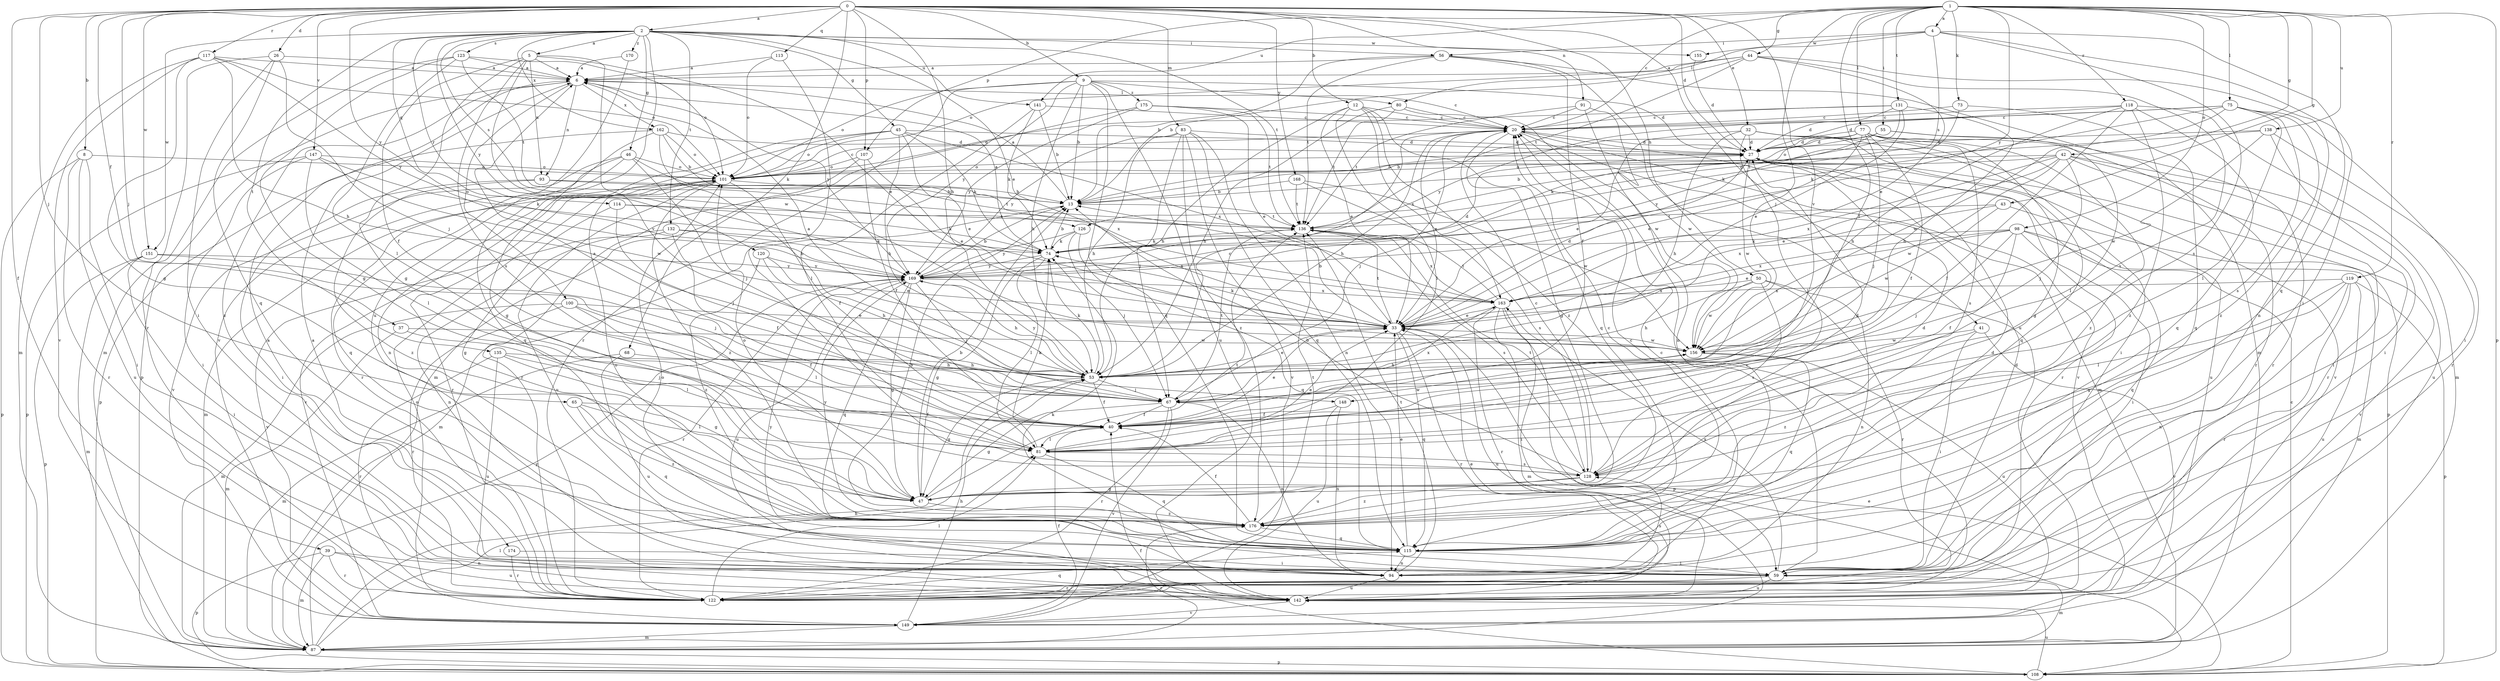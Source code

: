 strict digraph  {
0;
1;
2;
4;
5;
6;
8;
9;
12;
13;
20;
26;
27;
32;
33;
37;
39;
40;
41;
42;
43;
44;
45;
46;
47;
50;
53;
55;
56;
59;
65;
67;
68;
73;
74;
75;
77;
80;
81;
83;
87;
91;
93;
94;
98;
100;
101;
107;
108;
113;
114;
115;
117;
118;
119;
120;
122;
123;
126;
128;
131;
132;
135;
136;
138;
141;
142;
147;
148;
149;
151;
155;
156;
162;
163;
168;
169;
170;
174;
175;
176;
0 -> 2  [label=a];
0 -> 8  [label=b];
0 -> 9  [label=b];
0 -> 12  [label=b];
0 -> 26  [label=d];
0 -> 27  [label=d];
0 -> 32  [label=e];
0 -> 37  [label=f];
0 -> 39  [label=f];
0 -> 41  [label=g];
0 -> 50  [label=h];
0 -> 53  [label=h];
0 -> 65  [label=j];
0 -> 67  [label=j];
0 -> 68  [label=k];
0 -> 83  [label=m];
0 -> 91  [label=n];
0 -> 107  [label=p];
0 -> 113  [label=q];
0 -> 117  [label=r];
0 -> 147  [label=v];
0 -> 148  [label=v];
0 -> 151  [label=w];
0 -> 168  [label=y];
0 -> 169  [label=y];
1 -> 4  [label=a];
1 -> 20  [label=c];
1 -> 40  [label=f];
1 -> 42  [label=g];
1 -> 43  [label=g];
1 -> 44  [label=g];
1 -> 55  [label=i];
1 -> 67  [label=j];
1 -> 73  [label=k];
1 -> 75  [label=l];
1 -> 77  [label=l];
1 -> 98  [label=o];
1 -> 107  [label=p];
1 -> 108  [label=p];
1 -> 118  [label=r];
1 -> 119  [label=r];
1 -> 131  [label=t];
1 -> 138  [label=u];
1 -> 141  [label=u];
1 -> 169  [label=y];
2 -> 5  [label=a];
2 -> 33  [label=e];
2 -> 45  [label=g];
2 -> 46  [label=g];
2 -> 56  [label=i];
2 -> 114  [label=q];
2 -> 120  [label=r];
2 -> 123  [label=s];
2 -> 126  [label=s];
2 -> 132  [label=t];
2 -> 135  [label=t];
2 -> 136  [label=t];
2 -> 141  [label=u];
2 -> 142  [label=u];
2 -> 151  [label=w];
2 -> 155  [label=w];
2 -> 162  [label=x];
2 -> 169  [label=y];
2 -> 170  [label=z];
4 -> 56  [label=i];
4 -> 59  [label=i];
4 -> 80  [label=l];
4 -> 115  [label=q];
4 -> 126  [label=s];
4 -> 128  [label=s];
4 -> 155  [label=w];
5 -> 6  [label=a];
5 -> 33  [label=e];
5 -> 40  [label=f];
5 -> 47  [label=g];
5 -> 93  [label=n];
5 -> 128  [label=s];
5 -> 148  [label=v];
5 -> 156  [label=w];
6 -> 80  [label=l];
6 -> 93  [label=n];
6 -> 100  [label=o];
6 -> 108  [label=p];
6 -> 162  [label=x];
6 -> 169  [label=y];
6 -> 174  [label=z];
8 -> 59  [label=i];
8 -> 101  [label=o];
8 -> 108  [label=p];
8 -> 122  [label=r];
8 -> 142  [label=u];
9 -> 13  [label=b];
9 -> 20  [label=c];
9 -> 27  [label=d];
9 -> 53  [label=h];
9 -> 101  [label=o];
9 -> 115  [label=q];
9 -> 122  [label=r];
9 -> 142  [label=u];
9 -> 169  [label=y];
9 -> 175  [label=z];
12 -> 20  [label=c];
12 -> 33  [label=e];
12 -> 53  [label=h];
12 -> 81  [label=l];
12 -> 115  [label=q];
12 -> 163  [label=x];
12 -> 176  [label=z];
13 -> 6  [label=a];
13 -> 87  [label=m];
13 -> 136  [label=t];
20 -> 27  [label=d];
20 -> 33  [label=e];
20 -> 47  [label=g];
20 -> 53  [label=h];
20 -> 67  [label=j];
20 -> 87  [label=m];
20 -> 149  [label=v];
26 -> 6  [label=a];
26 -> 59  [label=i];
26 -> 67  [label=j];
26 -> 115  [label=q];
26 -> 122  [label=r];
27 -> 101  [label=o];
27 -> 108  [label=p];
27 -> 122  [label=r];
27 -> 142  [label=u];
27 -> 156  [label=w];
32 -> 27  [label=d];
32 -> 33  [label=e];
32 -> 53  [label=h];
32 -> 59  [label=i];
32 -> 81  [label=l];
32 -> 115  [label=q];
32 -> 149  [label=v];
33 -> 13  [label=b];
33 -> 27  [label=d];
33 -> 74  [label=k];
33 -> 115  [label=q];
33 -> 122  [label=r];
33 -> 136  [label=t];
33 -> 142  [label=u];
33 -> 156  [label=w];
37 -> 81  [label=l];
37 -> 87  [label=m];
37 -> 156  [label=w];
39 -> 87  [label=m];
39 -> 94  [label=n];
39 -> 108  [label=p];
39 -> 122  [label=r];
39 -> 142  [label=u];
40 -> 6  [label=a];
40 -> 33  [label=e];
40 -> 81  [label=l];
40 -> 156  [label=w];
41 -> 59  [label=i];
41 -> 149  [label=v];
41 -> 156  [label=w];
41 -> 176  [label=z];
42 -> 13  [label=b];
42 -> 33  [label=e];
42 -> 59  [label=i];
42 -> 67  [label=j];
42 -> 101  [label=o];
42 -> 122  [label=r];
42 -> 142  [label=u];
42 -> 156  [label=w];
42 -> 163  [label=x];
43 -> 136  [label=t];
43 -> 149  [label=v];
43 -> 156  [label=w];
43 -> 163  [label=x];
44 -> 6  [label=a];
44 -> 13  [label=b];
44 -> 33  [label=e];
44 -> 94  [label=n];
44 -> 101  [label=o];
44 -> 128  [label=s];
44 -> 136  [label=t];
45 -> 27  [label=d];
45 -> 33  [label=e];
45 -> 53  [label=h];
45 -> 74  [label=k];
45 -> 94  [label=n];
45 -> 101  [label=o];
45 -> 115  [label=q];
45 -> 163  [label=x];
46 -> 67  [label=j];
46 -> 101  [label=o];
46 -> 115  [label=q];
46 -> 122  [label=r];
46 -> 149  [label=v];
46 -> 163  [label=x];
47 -> 13  [label=b];
47 -> 27  [label=d];
47 -> 101  [label=o];
47 -> 136  [label=t];
47 -> 176  [label=z];
50 -> 53  [label=h];
50 -> 94  [label=n];
50 -> 122  [label=r];
50 -> 128  [label=s];
50 -> 156  [label=w];
50 -> 163  [label=x];
53 -> 6  [label=a];
53 -> 20  [label=c];
53 -> 33  [label=e];
53 -> 40  [label=f];
53 -> 47  [label=g];
53 -> 67  [label=j];
53 -> 74  [label=k];
53 -> 169  [label=y];
55 -> 27  [label=d];
55 -> 81  [label=l];
55 -> 101  [label=o];
55 -> 122  [label=r];
55 -> 169  [label=y];
56 -> 6  [label=a];
56 -> 13  [label=b];
56 -> 40  [label=f];
56 -> 87  [label=m];
56 -> 136  [label=t];
56 -> 142  [label=u];
59 -> 20  [label=c];
59 -> 27  [label=d];
59 -> 74  [label=k];
59 -> 87  [label=m];
59 -> 122  [label=r];
59 -> 142  [label=u];
59 -> 163  [label=x];
59 -> 169  [label=y];
65 -> 40  [label=f];
65 -> 81  [label=l];
65 -> 115  [label=q];
65 -> 176  [label=z];
67 -> 40  [label=f];
67 -> 47  [label=g];
67 -> 94  [label=n];
67 -> 122  [label=r];
67 -> 136  [label=t];
67 -> 149  [label=v];
67 -> 163  [label=x];
68 -> 53  [label=h];
68 -> 87  [label=m];
68 -> 142  [label=u];
73 -> 20  [label=c];
73 -> 74  [label=k];
73 -> 115  [label=q];
74 -> 6  [label=a];
74 -> 13  [label=b];
74 -> 47  [label=g];
74 -> 81  [label=l];
74 -> 169  [label=y];
75 -> 20  [label=c];
75 -> 27  [label=d];
75 -> 59  [label=i];
75 -> 74  [label=k];
75 -> 81  [label=l];
75 -> 128  [label=s];
75 -> 156  [label=w];
75 -> 176  [label=z];
77 -> 13  [label=b];
77 -> 27  [label=d];
77 -> 33  [label=e];
77 -> 40  [label=f];
77 -> 47  [label=g];
77 -> 67  [label=j];
77 -> 74  [label=k];
77 -> 122  [label=r];
77 -> 128  [label=s];
77 -> 176  [label=z];
80 -> 20  [label=c];
80 -> 53  [label=h];
80 -> 136  [label=t];
80 -> 156  [label=w];
81 -> 33  [label=e];
81 -> 74  [label=k];
81 -> 115  [label=q];
81 -> 128  [label=s];
83 -> 27  [label=d];
83 -> 53  [label=h];
83 -> 67  [label=j];
83 -> 94  [label=n];
83 -> 115  [label=q];
83 -> 149  [label=v];
83 -> 169  [label=y];
83 -> 176  [label=z];
87 -> 53  [label=h];
87 -> 81  [label=l];
87 -> 108  [label=p];
87 -> 169  [label=y];
87 -> 176  [label=z];
91 -> 20  [label=c];
91 -> 94  [label=n];
91 -> 136  [label=t];
91 -> 156  [label=w];
93 -> 13  [label=b];
93 -> 59  [label=i];
93 -> 136  [label=t];
93 -> 176  [label=z];
94 -> 101  [label=o];
94 -> 128  [label=s];
94 -> 136  [label=t];
94 -> 142  [label=u];
98 -> 33  [label=e];
98 -> 40  [label=f];
98 -> 59  [label=i];
98 -> 67  [label=j];
98 -> 74  [label=k];
98 -> 87  [label=m];
98 -> 115  [label=q];
98 -> 163  [label=x];
100 -> 33  [label=e];
100 -> 40  [label=f];
100 -> 81  [label=l];
100 -> 87  [label=m];
100 -> 122  [label=r];
101 -> 13  [label=b];
101 -> 20  [label=c];
101 -> 40  [label=f];
101 -> 87  [label=m];
101 -> 122  [label=r];
101 -> 142  [label=u];
101 -> 149  [label=v];
101 -> 176  [label=z];
107 -> 33  [label=e];
107 -> 40  [label=f];
107 -> 101  [label=o];
107 -> 122  [label=r];
108 -> 20  [label=c];
108 -> 33  [label=e];
108 -> 40  [label=f];
108 -> 142  [label=u];
113 -> 6  [label=a];
113 -> 101  [label=o];
113 -> 128  [label=s];
114 -> 47  [label=g];
114 -> 67  [label=j];
114 -> 74  [label=k];
114 -> 136  [label=t];
115 -> 20  [label=c];
115 -> 27  [label=d];
115 -> 33  [label=e];
115 -> 59  [label=i];
115 -> 94  [label=n];
115 -> 101  [label=o];
117 -> 6  [label=a];
117 -> 47  [label=g];
117 -> 53  [label=h];
117 -> 87  [label=m];
117 -> 101  [label=o];
117 -> 149  [label=v];
117 -> 169  [label=y];
118 -> 20  [label=c];
118 -> 53  [label=h];
118 -> 81  [label=l];
118 -> 87  [label=m];
118 -> 115  [label=q];
118 -> 169  [label=y];
118 -> 176  [label=z];
119 -> 47  [label=g];
119 -> 81  [label=l];
119 -> 94  [label=n];
119 -> 108  [label=p];
119 -> 122  [label=r];
119 -> 142  [label=u];
119 -> 163  [label=x];
120 -> 33  [label=e];
120 -> 53  [label=h];
120 -> 169  [label=y];
120 -> 176  [label=z];
122 -> 6  [label=a];
122 -> 81  [label=l];
122 -> 115  [label=q];
123 -> 6  [label=a];
123 -> 47  [label=g];
123 -> 81  [label=l];
123 -> 87  [label=m];
123 -> 101  [label=o];
123 -> 136  [label=t];
126 -> 67  [label=j];
126 -> 74  [label=k];
126 -> 115  [label=q];
126 -> 169  [label=y];
128 -> 13  [label=b];
128 -> 20  [label=c];
128 -> 27  [label=d];
128 -> 47  [label=g];
128 -> 136  [label=t];
128 -> 176  [label=z];
131 -> 20  [label=c];
131 -> 27  [label=d];
131 -> 33  [label=e];
131 -> 53  [label=h];
131 -> 101  [label=o];
131 -> 136  [label=t];
132 -> 40  [label=f];
132 -> 74  [label=k];
132 -> 94  [label=n];
132 -> 149  [label=v];
132 -> 163  [label=x];
135 -> 47  [label=g];
135 -> 53  [label=h];
135 -> 67  [label=j];
135 -> 122  [label=r];
135 -> 142  [label=u];
136 -> 74  [label=k];
136 -> 128  [label=s];
136 -> 163  [label=x];
138 -> 13  [label=b];
138 -> 27  [label=d];
138 -> 59  [label=i];
138 -> 122  [label=r];
138 -> 156  [label=w];
141 -> 13  [label=b];
141 -> 20  [label=c];
141 -> 74  [label=k];
141 -> 81  [label=l];
142 -> 6  [label=a];
142 -> 20  [label=c];
142 -> 33  [label=e];
142 -> 149  [label=v];
147 -> 59  [label=i];
147 -> 74  [label=k];
147 -> 81  [label=l];
147 -> 101  [label=o];
147 -> 108  [label=p];
147 -> 156  [label=w];
148 -> 40  [label=f];
148 -> 94  [label=n];
148 -> 142  [label=u];
149 -> 40  [label=f];
149 -> 53  [label=h];
149 -> 87  [label=m];
149 -> 101  [label=o];
151 -> 59  [label=i];
151 -> 67  [label=j];
151 -> 87  [label=m];
151 -> 108  [label=p];
151 -> 169  [label=y];
155 -> 27  [label=d];
156 -> 53  [label=h];
156 -> 115  [label=q];
156 -> 142  [label=u];
162 -> 13  [label=b];
162 -> 27  [label=d];
162 -> 47  [label=g];
162 -> 53  [label=h];
162 -> 101  [label=o];
162 -> 108  [label=p];
163 -> 33  [label=e];
163 -> 59  [label=i];
163 -> 87  [label=m];
163 -> 108  [label=p];
163 -> 122  [label=r];
163 -> 136  [label=t];
168 -> 13  [label=b];
168 -> 128  [label=s];
168 -> 136  [label=t];
168 -> 156  [label=w];
169 -> 13  [label=b];
169 -> 27  [label=d];
169 -> 47  [label=g];
169 -> 53  [label=h];
169 -> 67  [label=j];
169 -> 115  [label=q];
169 -> 122  [label=r];
169 -> 142  [label=u];
169 -> 163  [label=x];
170 -> 6  [label=a];
170 -> 149  [label=v];
174 -> 59  [label=i];
174 -> 122  [label=r];
175 -> 20  [label=c];
175 -> 33  [label=e];
175 -> 87  [label=m];
175 -> 136  [label=t];
175 -> 169  [label=y];
176 -> 13  [label=b];
176 -> 20  [label=c];
176 -> 40  [label=f];
176 -> 115  [label=q];
176 -> 136  [label=t];
176 -> 169  [label=y];
}
